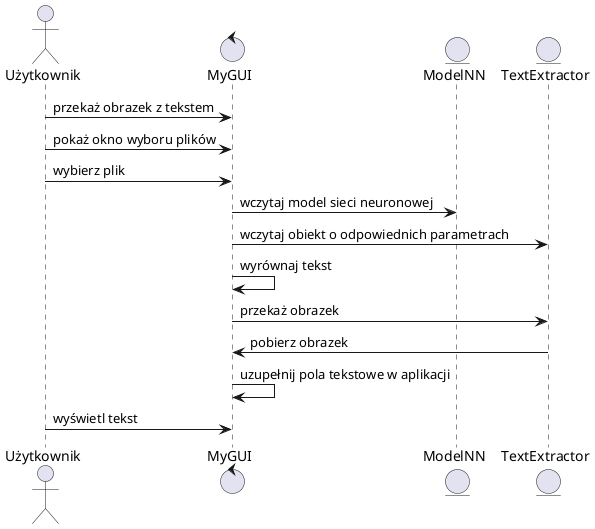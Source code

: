 @startuml
actor Użytkownik
control MyGUI
entity ModelNN
entity TextExtractor

Użytkownik -> MyGUI: przekaż obrazek z tekstem
MyGUI <- Użytkownik: pokaż okno wyboru plików
Użytkownik -> MyGUI: wybierz plik
MyGUI -> ModelNN: wczytaj model sieci neuronowej
MyGUI -> TextExtractor: wczytaj obiekt o odpowiednich parametrach
MyGUI -> MyGUI: wyrównaj tekst
MyGUI -> TextExtractor: przekaż obrazek
MyGUI <- TextExtractor: pobierz obrazek
MyGUI -> MyGUI: uzupełnij pola tekstowe w aplikacji
MyGUI <- Użytkownik: wyświetl tekst
@enduml